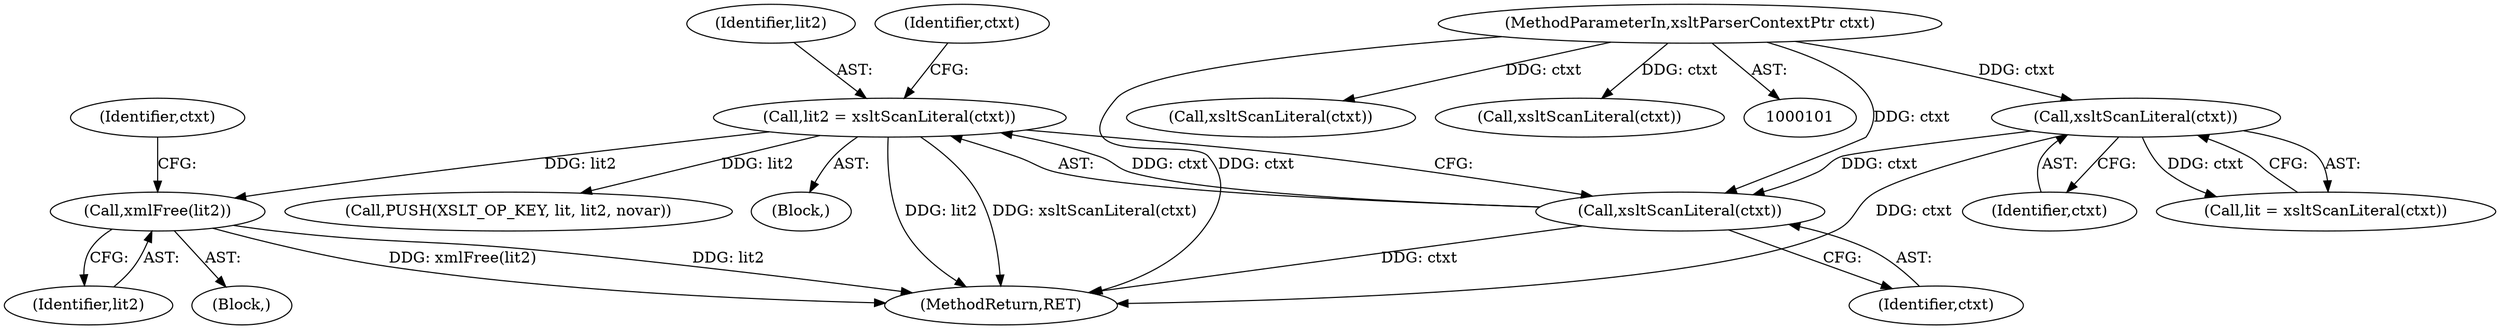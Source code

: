 digraph "0_Chrome_96dbafe288dbe2f0cc45fa3c39daf6d0c37acbab_24@pointer" {
"1000296" [label="(Call,xmlFree(lit2))"];
"1000266" [label="(Call,lit2 = xsltScanLiteral(ctxt))"];
"1000268" [label="(Call,xsltScanLiteral(ctxt))"];
"1000232" [label="(Call,xsltScanLiteral(ctxt))"];
"1000102" [label="(MethodParameterIn,xsltParserContextPtr ctxt)"];
"1000269" [label="(Identifier,ctxt)"];
"1000268" [label="(Call,xsltScanLiteral(ctxt))"];
"1000161" [label="(Call,xsltScanLiteral(ctxt))"];
"1000266" [label="(Call,lit2 = xsltScanLiteral(ctxt))"];
"1000305" [label="(Call,PUSH(XSLT_OP_KEY, lit, lit2, novar))"];
"1000296" [label="(Call,xmlFree(lit2))"];
"1000300" [label="(Identifier,ctxt)"];
"1000297" [label="(Identifier,lit2)"];
"1000333" [label="(Call,xsltScanLiteral(ctxt))"];
"1000267" [label="(Identifier,lit2)"];
"1000272" [label="(Identifier,ctxt)"];
"1000102" [label="(MethodParameterIn,xsltParserContextPtr ctxt)"];
"1000233" [label="(Identifier,ctxt)"];
"1000211" [label="(Block,)"];
"1000230" [label="(Call,lit = xsltScanLiteral(ctxt))"];
"1000510" [label="(MethodReturn,RET)"];
"1000232" [label="(Call,xsltScanLiteral(ctxt))"];
"1000288" [label="(Block,)"];
"1000296" -> "1000288"  [label="AST: "];
"1000296" -> "1000297"  [label="CFG: "];
"1000297" -> "1000296"  [label="AST: "];
"1000300" -> "1000296"  [label="CFG: "];
"1000296" -> "1000510"  [label="DDG: lit2"];
"1000296" -> "1000510"  [label="DDG: xmlFree(lit2)"];
"1000266" -> "1000296"  [label="DDG: lit2"];
"1000266" -> "1000211"  [label="AST: "];
"1000266" -> "1000268"  [label="CFG: "];
"1000267" -> "1000266"  [label="AST: "];
"1000268" -> "1000266"  [label="AST: "];
"1000272" -> "1000266"  [label="CFG: "];
"1000266" -> "1000510"  [label="DDG: lit2"];
"1000266" -> "1000510"  [label="DDG: xsltScanLiteral(ctxt)"];
"1000268" -> "1000266"  [label="DDG: ctxt"];
"1000266" -> "1000305"  [label="DDG: lit2"];
"1000268" -> "1000269"  [label="CFG: "];
"1000269" -> "1000268"  [label="AST: "];
"1000268" -> "1000510"  [label="DDG: ctxt"];
"1000232" -> "1000268"  [label="DDG: ctxt"];
"1000102" -> "1000268"  [label="DDG: ctxt"];
"1000232" -> "1000230"  [label="AST: "];
"1000232" -> "1000233"  [label="CFG: "];
"1000233" -> "1000232"  [label="AST: "];
"1000230" -> "1000232"  [label="CFG: "];
"1000232" -> "1000510"  [label="DDG: ctxt"];
"1000232" -> "1000230"  [label="DDG: ctxt"];
"1000102" -> "1000232"  [label="DDG: ctxt"];
"1000102" -> "1000101"  [label="AST: "];
"1000102" -> "1000510"  [label="DDG: ctxt"];
"1000102" -> "1000161"  [label="DDG: ctxt"];
"1000102" -> "1000333"  [label="DDG: ctxt"];
}
